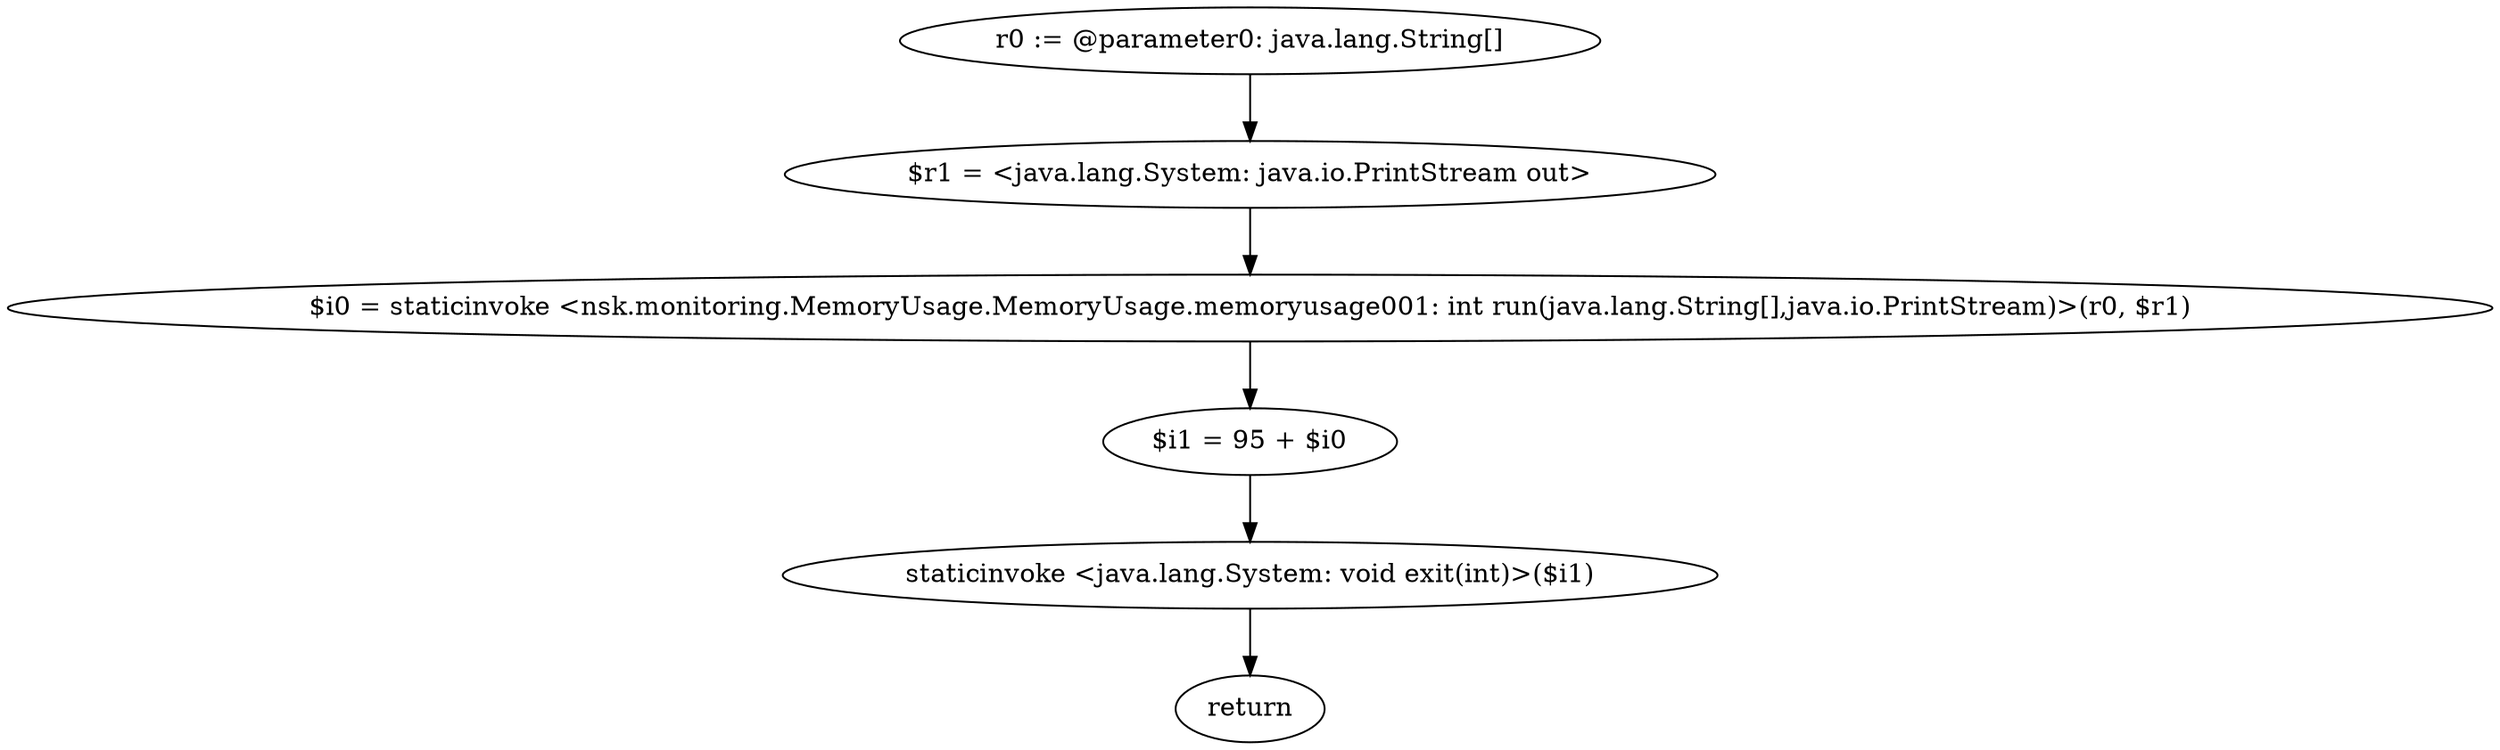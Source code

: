 digraph "unitGraph" {
    "r0 := @parameter0: java.lang.String[]"
    "$r1 = <java.lang.System: java.io.PrintStream out>"
    "$i0 = staticinvoke <nsk.monitoring.MemoryUsage.MemoryUsage.memoryusage001: int run(java.lang.String[],java.io.PrintStream)>(r0, $r1)"
    "$i1 = 95 + $i0"
    "staticinvoke <java.lang.System: void exit(int)>($i1)"
    "return"
    "r0 := @parameter0: java.lang.String[]"->"$r1 = <java.lang.System: java.io.PrintStream out>";
    "$r1 = <java.lang.System: java.io.PrintStream out>"->"$i0 = staticinvoke <nsk.monitoring.MemoryUsage.MemoryUsage.memoryusage001: int run(java.lang.String[],java.io.PrintStream)>(r0, $r1)";
    "$i0 = staticinvoke <nsk.monitoring.MemoryUsage.MemoryUsage.memoryusage001: int run(java.lang.String[],java.io.PrintStream)>(r0, $r1)"->"$i1 = 95 + $i0";
    "$i1 = 95 + $i0"->"staticinvoke <java.lang.System: void exit(int)>($i1)";
    "staticinvoke <java.lang.System: void exit(int)>($i1)"->"return";
}
